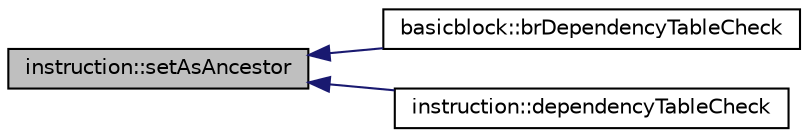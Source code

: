 digraph G
{
  edge [fontname="Helvetica",fontsize="10",labelfontname="Helvetica",labelfontsize="10"];
  node [fontname="Helvetica",fontsize="10",shape=record];
  rankdir=LR;
  Node1 [label="instruction::setAsAncestor",height=0.2,width=0.4,color="black", fillcolor="grey75", style="filled" fontcolor="black"];
  Node1 -> Node2 [dir=back,color="midnightblue",fontsize="10",style="solid",fontname="Helvetica"];
  Node2 [label="basicblock::brDependencyTableCheck",height=0.2,width=0.4,color="black", fillcolor="white", style="filled",URL="$classbasicblock.html#ab7adcaad4e1c148578c9ee7c419ebabc"];
  Node1 -> Node3 [dir=back,color="midnightblue",fontsize="10",style="solid",fontname="Helvetica"];
  Node3 [label="instruction::dependencyTableCheck",height=0.2,width=0.4,color="black", fillcolor="white", style="filled",URL="$classinstruction.html#ab21a5713ecebfd1b6b6c8aeed06e4679"];
}
